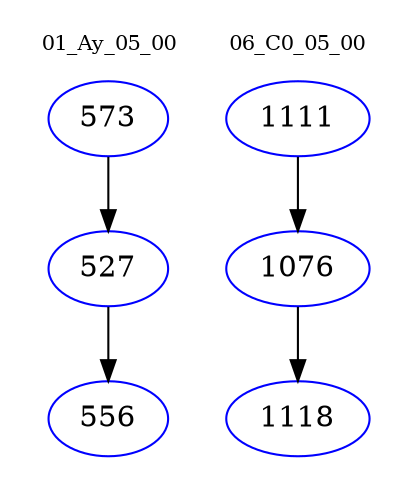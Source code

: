 digraph{
subgraph cluster_0 {
color = white
label = "01_Ay_05_00";
fontsize=10;
T0_573 [label="573", color="blue"]
T0_573 -> T0_527 [color="black"]
T0_527 [label="527", color="blue"]
T0_527 -> T0_556 [color="black"]
T0_556 [label="556", color="blue"]
}
subgraph cluster_1 {
color = white
label = "06_C0_05_00";
fontsize=10;
T1_1111 [label="1111", color="blue"]
T1_1111 -> T1_1076 [color="black"]
T1_1076 [label="1076", color="blue"]
T1_1076 -> T1_1118 [color="black"]
T1_1118 [label="1118", color="blue"]
}
}
